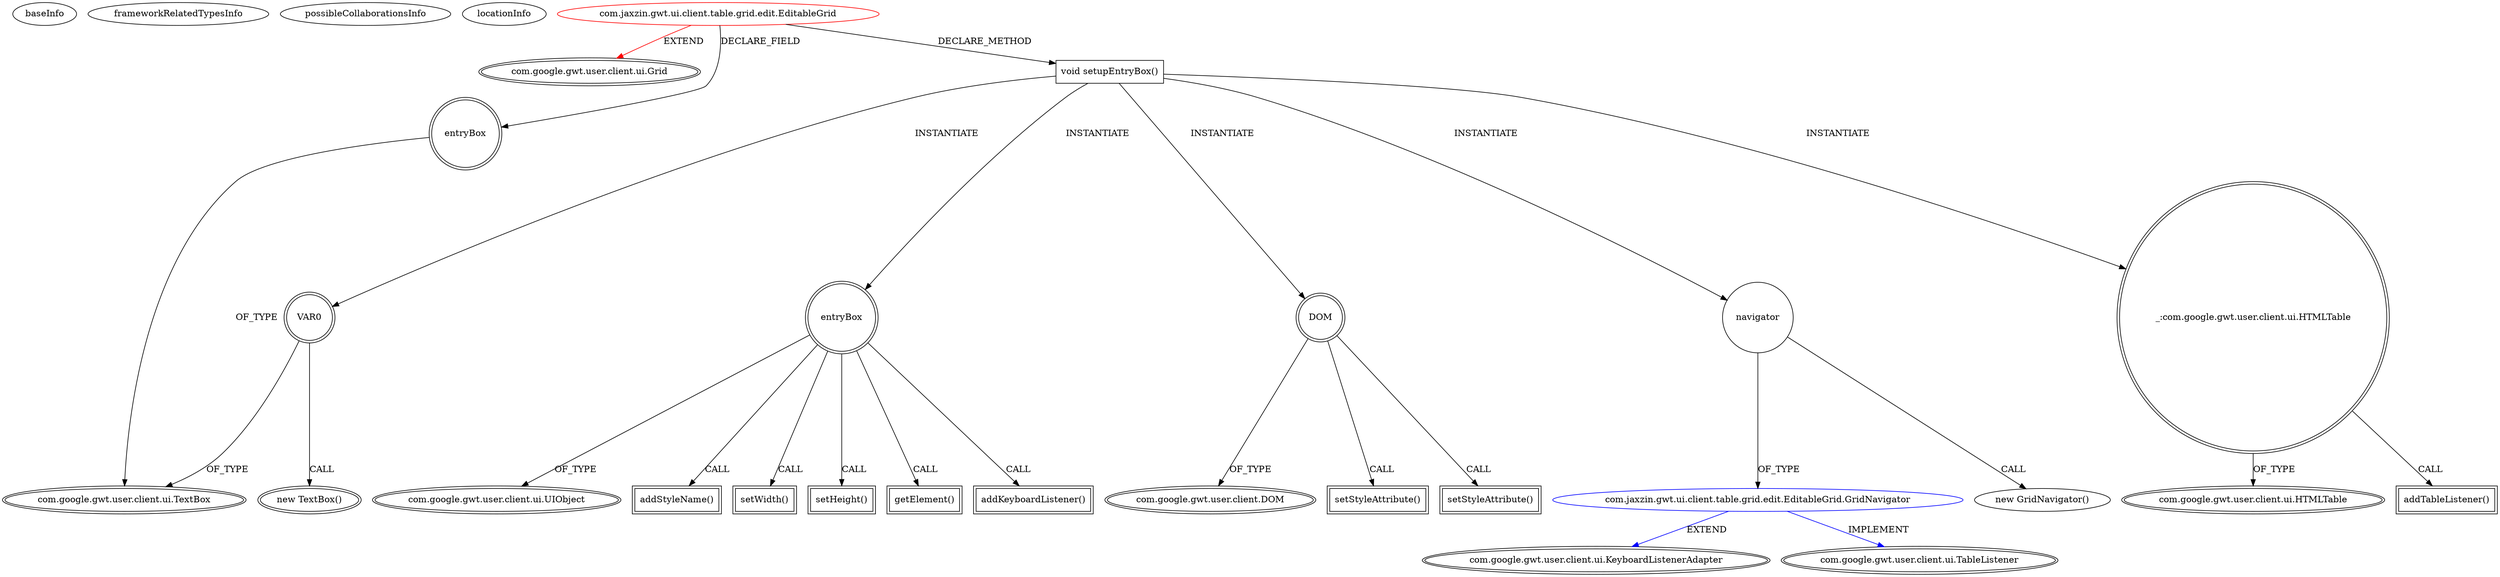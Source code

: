 digraph {
baseInfo[graphId=3142,category="extension_graph",isAnonymous=false,possibleRelation=true]
frameworkRelatedTypesInfo[0="com.google.gwt.user.client.ui.Grid"]
possibleCollaborationsInfo[0="3142~CLIENT_METHOD_DECLARATION-INSTANTIATION-~com.google.gwt.user.client.ui.Grid ~com.google.gwt.user.client.ui.KeyboardListenerAdapter com.google.gwt.user.client.ui.TableListener ~false~false"]
locationInfo[projectName="jaxzin-gwt-common-widgets",filePath="/jaxzin-gwt-common-widgets/gwt-common-widgets-master/src/com/jaxzin/gwt/ui/client/table/grid/edit/EditableGrid.java",contextSignature="EditableGrid",graphId="3142"]
0[label="com.jaxzin.gwt.ui.client.table.grid.edit.EditableGrid",vertexType="ROOT_CLIENT_CLASS_DECLARATION",isFrameworkType=false,color=red]
1[label="com.google.gwt.user.client.ui.Grid",vertexType="FRAMEWORK_CLASS_TYPE",isFrameworkType=true,peripheries=2]
2[label="entryBox",vertexType="FIELD_DECLARATION",isFrameworkType=true,peripheries=2,shape=circle]
3[label="com.google.gwt.user.client.ui.TextBox",vertexType="FRAMEWORK_CLASS_TYPE",isFrameworkType=true,peripheries=2]
4[label="void setupEntryBox()",vertexType="CLIENT_METHOD_DECLARATION",isFrameworkType=false,shape=box]
6[label="VAR0",vertexType="VARIABLE_EXPRESION",isFrameworkType=true,peripheries=2,shape=circle]
5[label="new TextBox()",vertexType="CONSTRUCTOR_CALL",isFrameworkType=true,peripheries=2]
8[label="entryBox",vertexType="VARIABLE_EXPRESION",isFrameworkType=true,peripheries=2,shape=circle]
10[label="com.google.gwt.user.client.ui.UIObject",vertexType="FRAMEWORK_CLASS_TYPE",isFrameworkType=true,peripheries=2]
9[label="addStyleName()",vertexType="INSIDE_CALL",isFrameworkType=true,peripheries=2,shape=box]
12[label="setWidth()",vertexType="INSIDE_CALL",isFrameworkType=true,peripheries=2,shape=box]
14[label="setHeight()",vertexType="INSIDE_CALL",isFrameworkType=true,peripheries=2,shape=box]
16[label="getElement()",vertexType="INSIDE_CALL",isFrameworkType=true,peripheries=2,shape=box]
17[label="DOM",vertexType="VARIABLE_EXPRESION",isFrameworkType=true,peripheries=2,shape=circle]
19[label="com.google.gwt.user.client.DOM",vertexType="FRAMEWORK_CLASS_TYPE",isFrameworkType=true,peripheries=2]
18[label="setStyleAttribute()",vertexType="INSIDE_CALL",isFrameworkType=true,peripheries=2,shape=box]
21[label="setStyleAttribute()",vertexType="INSIDE_CALL",isFrameworkType=true,peripheries=2,shape=box]
23[label="navigator",vertexType="VARIABLE_EXPRESION",isFrameworkType=false,shape=circle]
24[label="com.jaxzin.gwt.ui.client.table.grid.edit.EditableGrid.GridNavigator",vertexType="REFERENCE_CLIENT_CLASS_DECLARATION",isFrameworkType=false,color=blue]
25[label="com.google.gwt.user.client.ui.KeyboardListenerAdapter",vertexType="FRAMEWORK_CLASS_TYPE",isFrameworkType=true,peripheries=2]
26[label="com.google.gwt.user.client.ui.TableListener",vertexType="FRAMEWORK_INTERFACE_TYPE",isFrameworkType=true,peripheries=2]
22[label="new GridNavigator()",vertexType="CONSTRUCTOR_CALL",isFrameworkType=false]
27[label="_:com.google.gwt.user.client.ui.HTMLTable",vertexType="VARIABLE_EXPRESION",isFrameworkType=true,peripheries=2,shape=circle]
29[label="com.google.gwt.user.client.ui.HTMLTable",vertexType="FRAMEWORK_CLASS_TYPE",isFrameworkType=true,peripheries=2]
28[label="addTableListener()",vertexType="INSIDE_CALL",isFrameworkType=true,peripheries=2,shape=box]
31[label="addKeyboardListener()",vertexType="INSIDE_CALL",isFrameworkType=true,peripheries=2,shape=box]
0->1[label="EXTEND",color=red]
0->2[label="DECLARE_FIELD"]
2->3[label="OF_TYPE"]
0->4[label="DECLARE_METHOD"]
4->6[label="INSTANTIATE"]
6->3[label="OF_TYPE"]
6->5[label="CALL"]
4->8[label="INSTANTIATE"]
8->10[label="OF_TYPE"]
8->9[label="CALL"]
8->12[label="CALL"]
8->14[label="CALL"]
8->16[label="CALL"]
4->17[label="INSTANTIATE"]
17->19[label="OF_TYPE"]
17->18[label="CALL"]
17->21[label="CALL"]
4->23[label="INSTANTIATE"]
24->25[label="EXTEND",color=blue]
24->26[label="IMPLEMENT",color=blue]
23->24[label="OF_TYPE"]
23->22[label="CALL"]
4->27[label="INSTANTIATE"]
27->29[label="OF_TYPE"]
27->28[label="CALL"]
8->31[label="CALL"]
}

